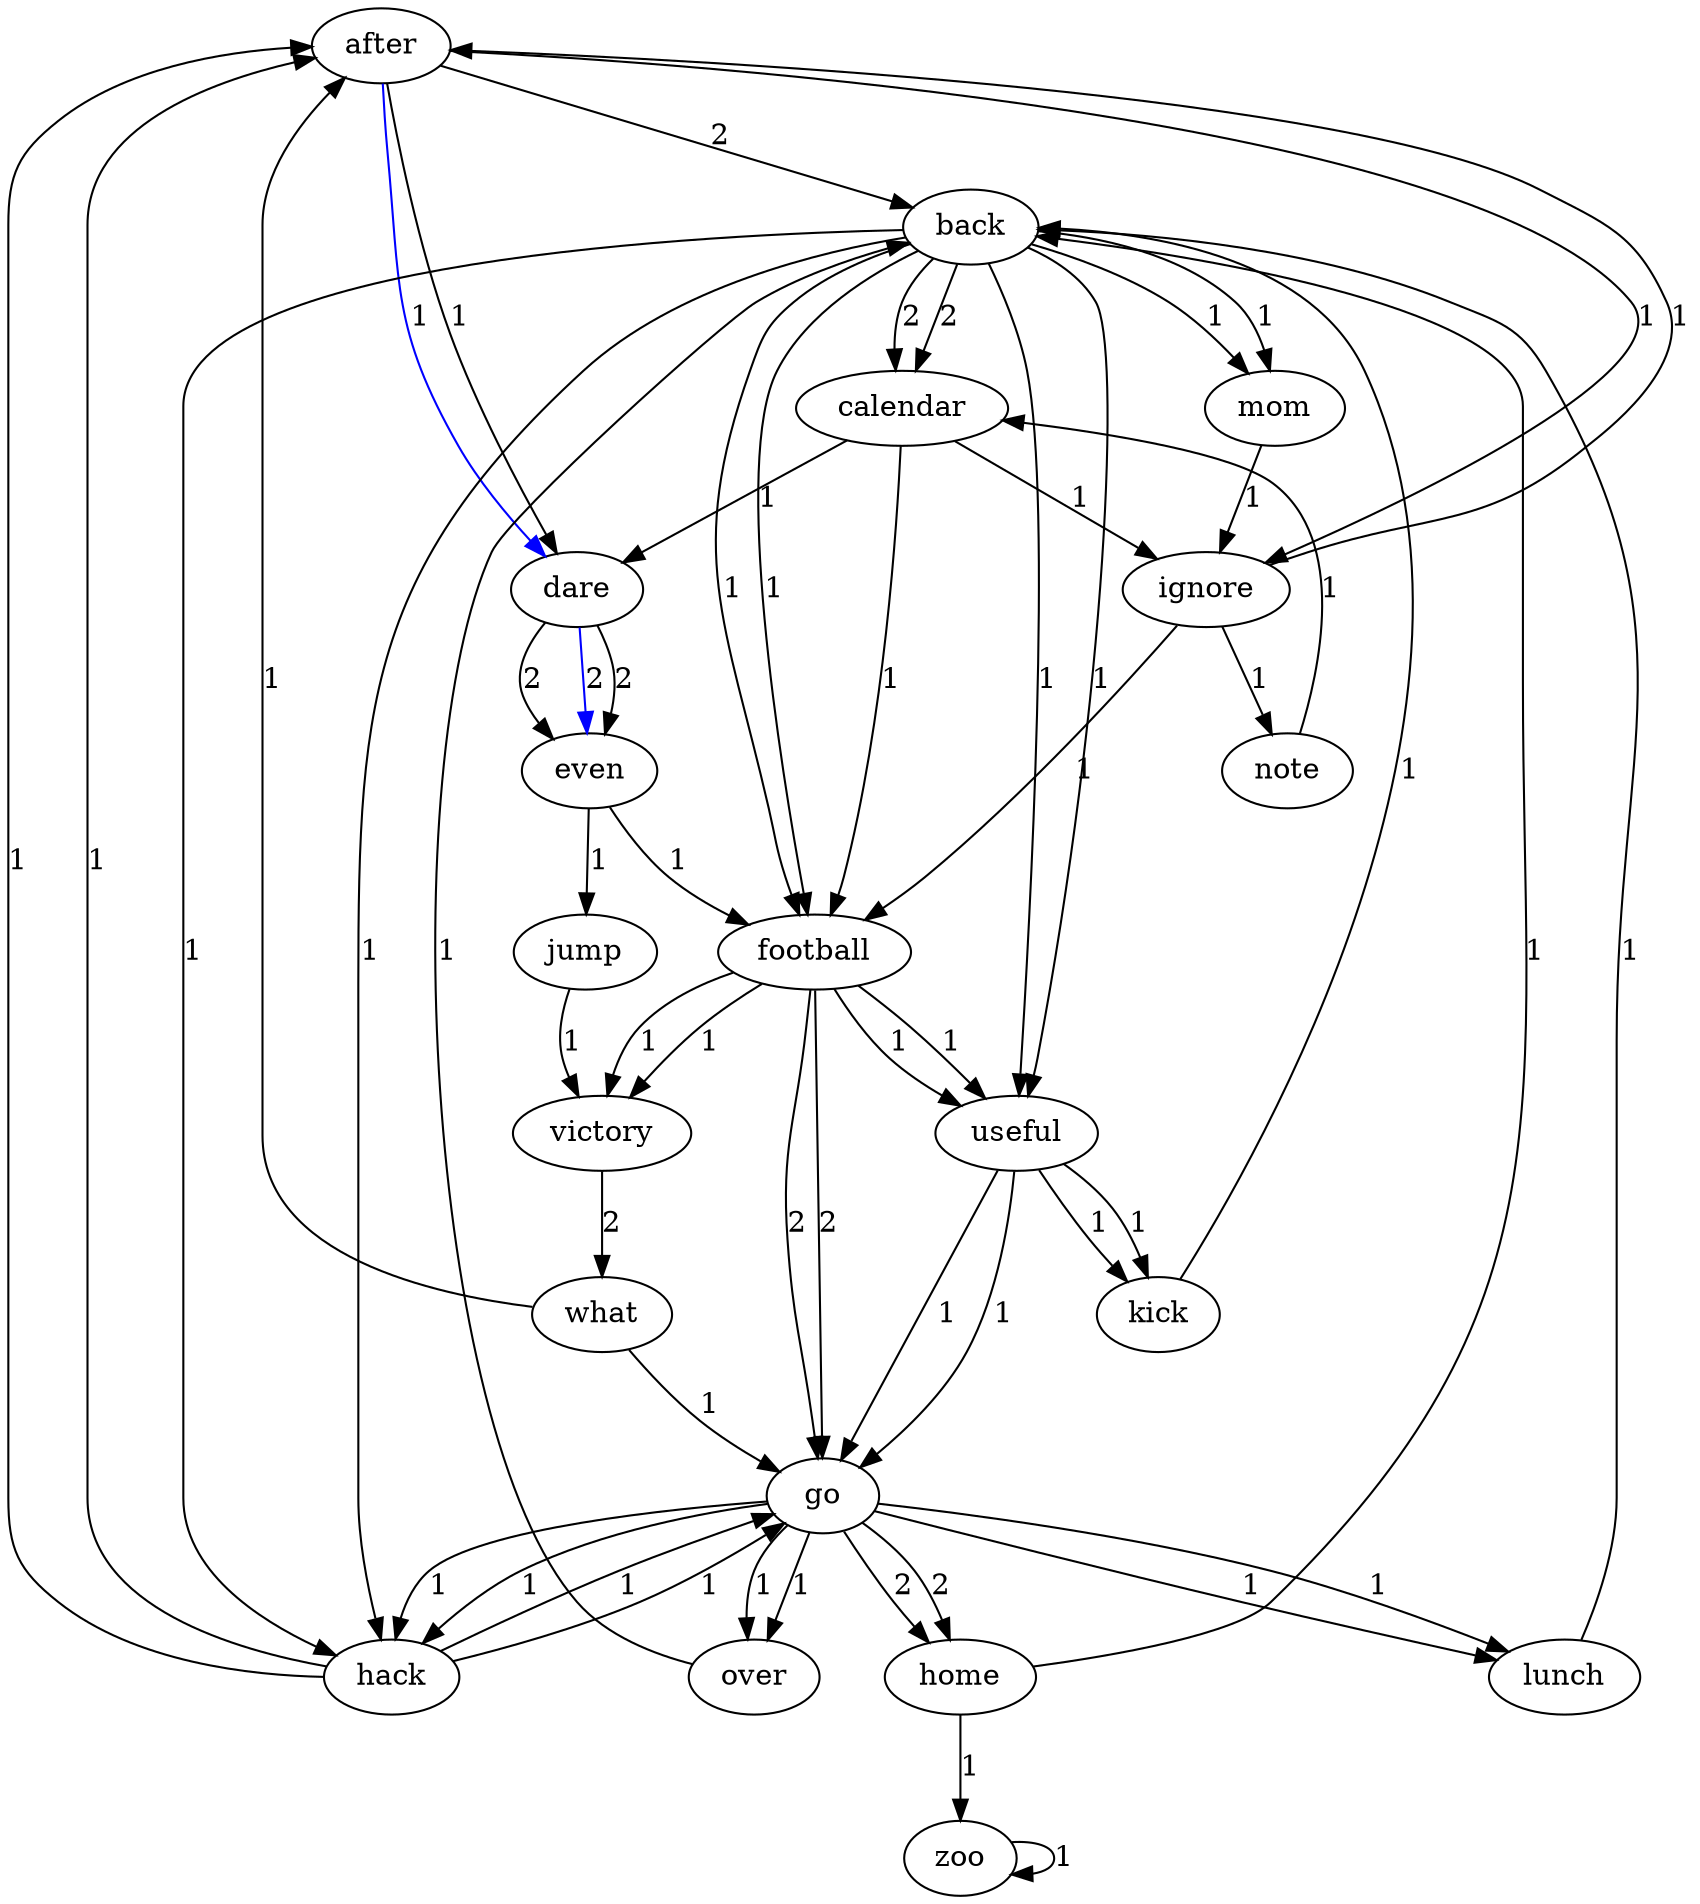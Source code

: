 digraph graphname{ 
after->back[ label = 2 ]; 
after->dare[ label = 1 ]; 
after->ignore[ label = 1 ]; 
ignore->after[ label = 1 ]; 
ignore->football[ label = 1 ]; 
ignore->note[ label = 1 ]; 
note->calendar[ label = 1 ]; 
calendar->dare[ label = 1 ]; 
calendar->football[ label = 1 ]; 
calendar->ignore[ label = 1 ]; 
football->go[ label = 2 ]; 
football->useful[ label = 1 ]; 
football->victory[ label = 1 ]; 
victory->what[ label = 2 ]; 
what->after[ label = 1 ]; 
what->go[ label = 1 ]; 
go->hack[ label = 1 ]; 
go->home[ label = 2 ]; 
go->lunch[ label = 1 ]; 
go->over[ label = 1 ]; 
over->back[ label = 1 ]; 
back->calendar[ label = 2 ]; 
back->football[ label = 1 ]; 
back->hack[ label = 1 ]; 
back->mom[ label = 1 ]; 
back->useful[ label = 1 ]; 
useful->go[ label = 1 ]; 
useful->kick[ label = 1 ]; 
kick->back[ label = 1 ]; 
mom->ignore[ label = 1 ]; 
hack->after[ label = 1 ]; 
hack->go[ label = 1 ]; 
lunch->back[ label = 1 ]; 
home->back[ label = 1 ]; 
home->zoo[ label = 1 ]; 
zoo->zoo[ label = 1 ]; 
hack->after[ label = 1 ]; 
hack->go[ label = 1 ]; 
useful->go[ label = 1 ]; 
useful->kick[ label = 1 ]; 
go->hack[ label = 1 ]; 
go->home[ label = 2 ]; 
go->lunch[ label = 1 ]; 
go->over[ label = 1 ]; 
dare->even[ label = 2 ]; 
even->football[ label = 1 ]; 
even->jump[ label = 1 ]; 
jump->victory[ label = 1 ]; 
football->go[ label = 2 ]; 
football->useful[ label = 1 ]; 
football->victory[ label = 1 ]; 
dare->even[ label = 2 ]; 
back->calendar[ label = 2 ]; 
back->football[ label = 1 ]; 
back->hack[ label = 1 ]; 
back->mom[ label = 1 ]; 
back->useful[ label = 1 ]; 

after -> dare[ label = 1, color = blue ] 

dare -> even[ label = 2, color = blue ] 
}
